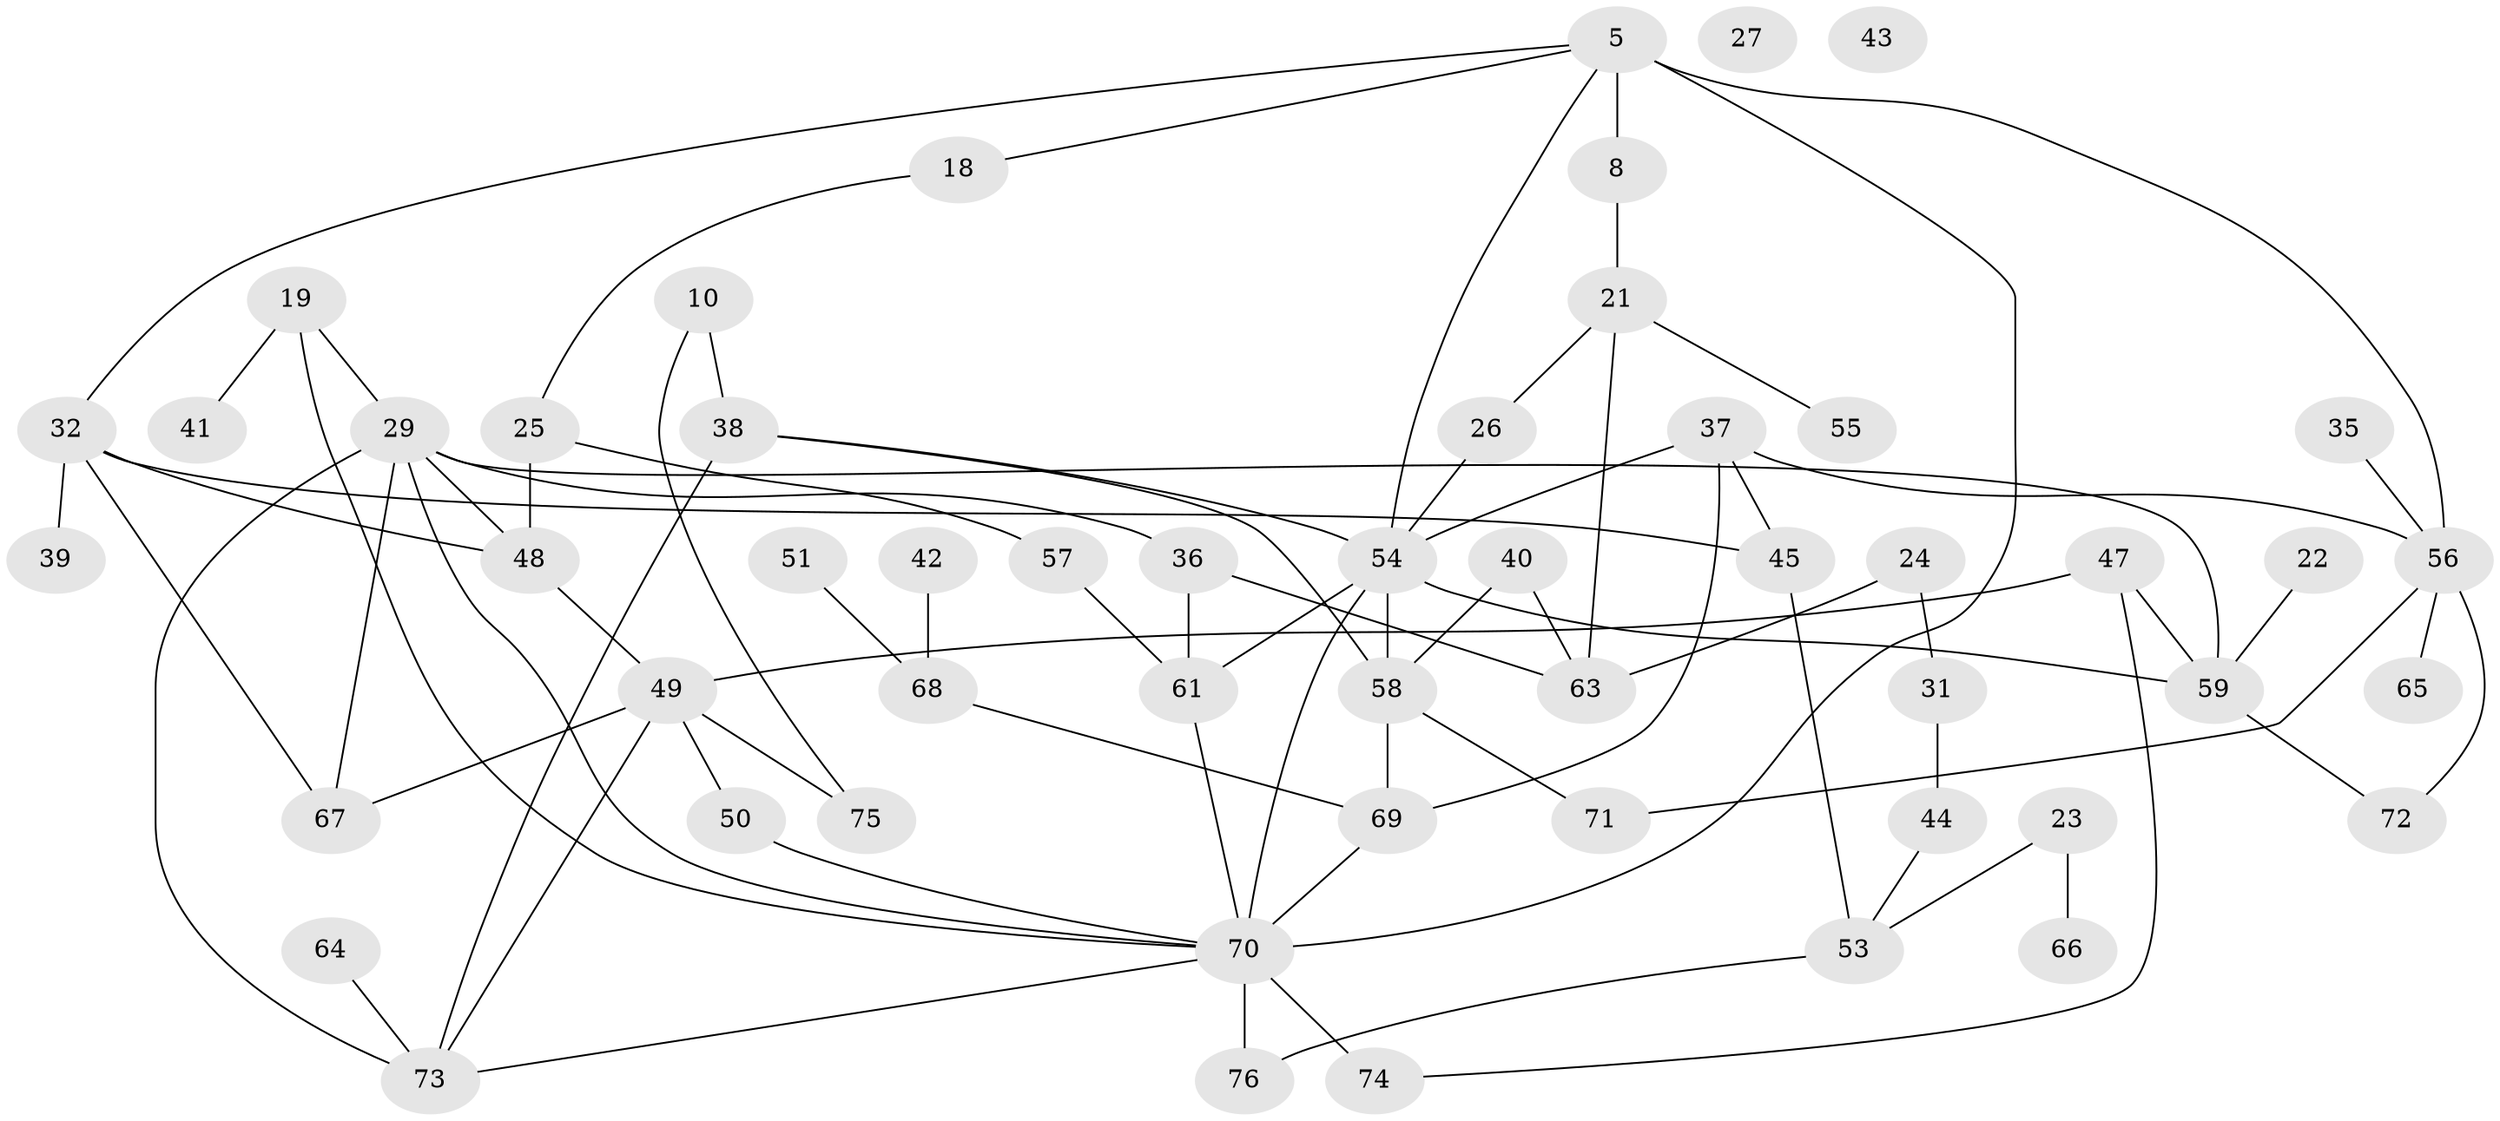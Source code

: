 // original degree distribution, {6: 0.013157894736842105, 5: 0.07894736842105263, 4: 0.17105263157894737, 3: 0.2894736842105263, 2: 0.23684210526315788, 7: 0.039473684210526314, 1: 0.13157894736842105, 0: 0.02631578947368421, 9: 0.013157894736842105}
// Generated by graph-tools (version 1.1) at 2025/42/03/04/25 21:42:32]
// undirected, 53 vertices, 79 edges
graph export_dot {
graph [start="1"]
  node [color=gray90,style=filled];
  5 [super="+2"];
  8;
  10;
  18;
  19;
  21;
  22;
  23;
  24;
  25;
  26;
  27;
  29;
  31;
  32 [super="+4"];
  35;
  36;
  37 [super="+14"];
  38 [super="+30"];
  39;
  40;
  41;
  42;
  43;
  44;
  45;
  47;
  48 [super="+46"];
  49 [super="+1"];
  50;
  51;
  53;
  54 [super="+33+17"];
  55;
  56 [super="+11+13"];
  57;
  58 [super="+20"];
  59 [super="+34"];
  61;
  63 [super="+16"];
  64;
  65;
  66;
  67 [super="+28"];
  68;
  69;
  70 [super="+62+12"];
  71;
  72;
  73 [super="+60"];
  74;
  75;
  76;
  5 -- 56;
  5 -- 18;
  5 -- 8;
  5 -- 32;
  5 -- 70 [weight=2];
  5 -- 54;
  8 -- 21;
  10 -- 38;
  10 -- 75;
  18 -- 25;
  19 -- 29;
  19 -- 41;
  19 -- 70;
  21 -- 26;
  21 -- 55;
  21 -- 63 [weight=2];
  22 -- 59;
  23 -- 53;
  23 -- 66;
  24 -- 31;
  24 -- 63;
  25 -- 48;
  25 -- 57;
  26 -- 54 [weight=2];
  29 -- 36;
  29 -- 59 [weight=2];
  29 -- 73 [weight=2];
  29 -- 48;
  29 -- 70;
  29 -- 67;
  31 -- 44;
  32 -- 48;
  32 -- 45;
  32 -- 39;
  32 -- 67;
  35 -- 56;
  36 -- 61;
  36 -- 63;
  37 -- 69;
  37 -- 56;
  37 -- 45;
  37 -- 54;
  38 -- 73 [weight=2];
  38 -- 54;
  38 -- 58;
  40 -- 63;
  40 -- 58;
  42 -- 68;
  44 -- 53;
  45 -- 53;
  47 -- 49;
  47 -- 74;
  47 -- 59;
  48 -- 49 [weight=2];
  49 -- 50;
  49 -- 67;
  49 -- 75;
  49 -- 73;
  50 -- 70 [weight=2];
  51 -- 68;
  53 -- 76;
  54 -- 70 [weight=2];
  54 -- 58;
  54 -- 59 [weight=3];
  54 -- 61;
  56 -- 71;
  56 -- 65;
  56 -- 72;
  57 -- 61;
  58 -- 71;
  58 -- 69;
  59 -- 72;
  61 -- 70;
  64 -- 73;
  68 -- 69;
  69 -- 70;
  70 -- 73 [weight=2];
  70 -- 76;
  70 -- 74 [weight=2];
}
